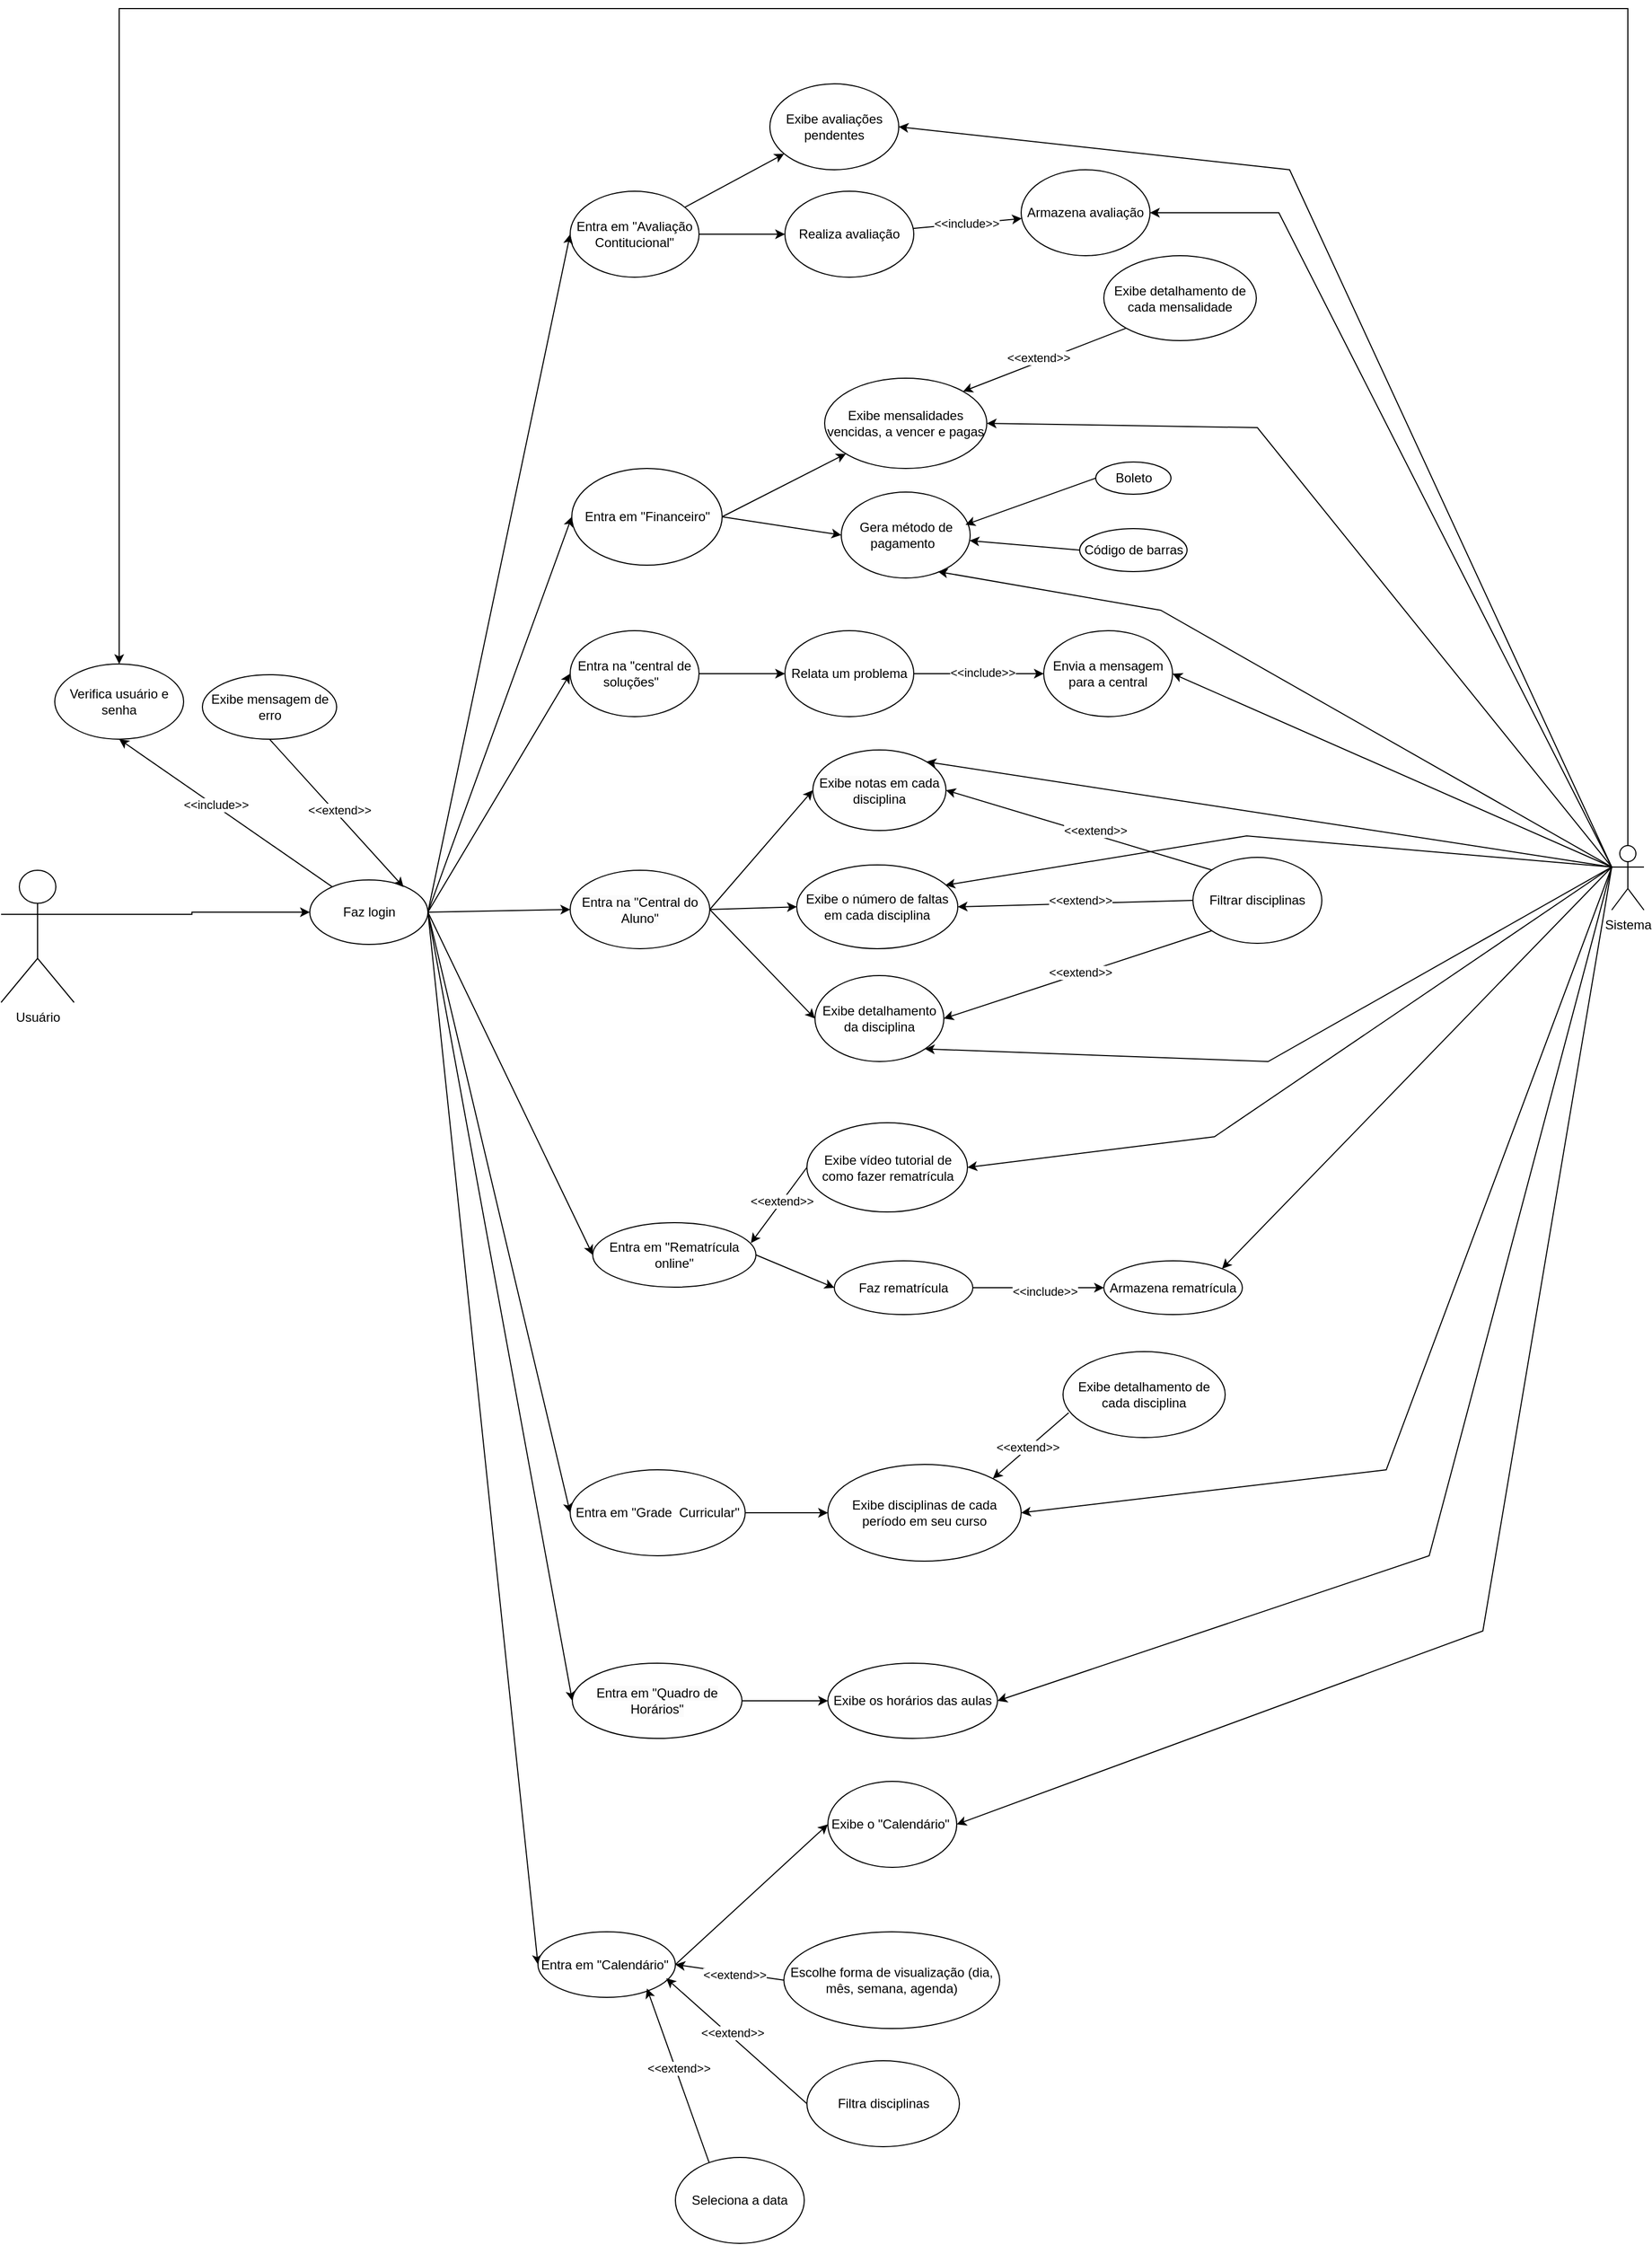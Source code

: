 <mxfile version="24.8.0">
  <diagram name="Página-1" id="IIgTtOmfX2RyDvhCvTBE">
    <mxGraphModel dx="-54" dy="1838" grid="1" gridSize="10" guides="1" tooltips="1" connect="1" arrows="1" fold="1" page="1" pageScale="1" pageWidth="827" pageHeight="1169" math="0" shadow="0">
      <root>
        <mxCell id="0" />
        <mxCell id="1" parent="0" />
        <mxCell id="e5OpwMNv2B2QkPRnAw4D-1" value="" style="html=1;overflow=block;blockSpacing=1;whiteSpace=wrap;ellipse;container=1;pointerEvents=0;collapsible=0;recursiveResize=0;fontSize=13;spacing=0;strokeColor=#unset;fillOpacity=0;rounded=1;absoluteArcSize=1;arcSize=9;fillColor=#000000;strokeWidth=NaN;lucidId=Y.~frDhy4yKe;" parent="1" vertex="1">
          <mxGeometry x="1080" y="-67" width="314" height="140" as="geometry" />
        </mxCell>
        <mxCell id="e5OpwMNv2B2QkPRnAw4D-2" value="" style="html=1;overflow=block;blockSpacing=1;whiteSpace=wrap;ellipse;container=1;pointerEvents=0;collapsible=0;recursiveResize=0;fontSize=13;spacing=0;strokeColor=#unset;fillOpacity=0;rounded=1;absoluteArcSize=1;arcSize=9;fillColor=#000000;strokeWidth=NaN;lucidId=Q~~ft_3wy2R-;" parent="1" vertex="1">
          <mxGeometry x="270" y="-23" width="284" height="103" as="geometry" />
        </mxCell>
        <mxCell id="e5OpwMNv2B2QkPRnAw4D-3" value="" style="html=1;overflow=block;blockSpacing=1;whiteSpace=wrap;ellipse;container=1;pointerEvents=0;collapsible=0;recursiveResize=0;fontSize=13;spacing=0;strokeColor=#unset;fillOpacity=0;rounded=1;absoluteArcSize=1;arcSize=9;fillColor=#000000;strokeWidth=NaN;lucidId=Eaag7vFq_rkK;" parent="1" vertex="1">
          <mxGeometry x="240" y="112" width="358" height="141" as="geometry" />
        </mxCell>
        <mxCell id="e5OpwMNv2B2QkPRnAw4D-4" value="" style="html=1;overflow=block;blockSpacing=1;whiteSpace=wrap;ellipse;container=1;pointerEvents=0;collapsible=0;recursiveResize=0;fontSize=13;spacing=0;strokeColor=#unset;fillOpacity=0;rounded=1;absoluteArcSize=1;arcSize=9;fillColor=#000000;strokeWidth=NaN;lucidId=mcageydQGY9z;" parent="1" vertex="1">
          <mxGeometry x="750" y="-68" width="343" height="142" as="geometry" />
        </mxCell>
        <mxCell id="e5OpwMNv2B2QkPRnAw4D-5" value="" style="html=1;overflow=block;blockSpacing=1;whiteSpace=wrap;ellipse;container=1;pointerEvents=0;collapsible=0;recursiveResize=0;fontSize=13;spacing=0;strokeColor=#unset;fillOpacity=0;rounded=1;absoluteArcSize=1;arcSize=9;fillColor=#000000;strokeWidth=NaN;lucidId=ddagG1QzPClm;" parent="1" vertex="1">
          <mxGeometry x="2115" y="154" width="296" height="133" as="geometry" />
        </mxCell>
        <mxCell id="e5OpwMNv2B2QkPRnAw4D-6" value="" style="html=1;overflow=block;blockSpacing=1;whiteSpace=wrap;ellipse;container=1;pointerEvents=0;collapsible=0;recursiveResize=0;fontSize=13;spacing=0;strokeColor=#unset;fillOpacity=0;rounded=1;absoluteArcSize=1;arcSize=9;fillColor=#000000;strokeWidth=NaN;lucidId=NdagpB1rLRM-;" parent="1" vertex="1">
          <mxGeometry x="2385" y="336" width="341" height="143" as="geometry" />
        </mxCell>
        <mxCell id="e5OpwMNv2B2QkPRnAw4D-7" value="" style="html=1;overflow=block;blockSpacing=1;whiteSpace=wrap;ellipse;container=1;pointerEvents=0;collapsible=0;recursiveResize=0;fontSize=13;spacing=0;strokeColor=#unset;fillOpacity=0;rounded=1;absoluteArcSize=1;arcSize=9;fillColor=#000000;strokeWidth=NaN;lucidId=jeagK1TZLon7;" parent="1" vertex="1">
          <mxGeometry x="3121" y="754" width="289" height="165" as="geometry" />
        </mxCell>
        <mxCell id="e5OpwMNv2B2QkPRnAw4D-60" value="Escolhe forma de visualização (dia, mês, semana, agenda)" style="ellipse;whiteSpace=wrap;html=1;" parent="e5OpwMNv2B2QkPRnAw4D-7" vertex="1">
          <mxGeometry x="-42" y="66" width="201" height="90" as="geometry" />
        </mxCell>
        <mxCell id="e5OpwMNv2B2QkPRnAw4D-8" value="" style="html=1;overflow=block;blockSpacing=1;whiteSpace=wrap;ellipse;container=1;pointerEvents=0;collapsible=0;recursiveResize=0;fontSize=13;spacing=0;strokeColor=#unset;fillOpacity=0;rounded=1;absoluteArcSize=1;arcSize=9;fillColor=#000000;strokeWidth=NaN;lucidId=RfagXSF.b_IG;" parent="1" vertex="1">
          <mxGeometry x="3355" y="-370" width="399" height="346" as="geometry" />
        </mxCell>
        <mxCell id="pFzV8TrJ0-phds0PxiRI-44" value="Envia a mensagem para a central" style="ellipse;whiteSpace=wrap;html=1;" parent="e5OpwMNv2B2QkPRnAw4D-8" vertex="1">
          <mxGeometry x="-34" y="-21" width="120" height="80" as="geometry" />
        </mxCell>
        <mxCell id="e5OpwMNv2B2QkPRnAw4D-9" value="" style="html=1;overflow=block;blockSpacing=1;whiteSpace=wrap;ellipse;container=1;pointerEvents=0;collapsible=0;recursiveResize=0;fontSize=13;spacing=0;strokeColor=#unset;fillOpacity=0;rounded=1;absoluteArcSize=1;arcSize=9;fillColor=#000000;strokeWidth=NaN;lucidId=-nagajI_LvL3;" parent="1" vertex="1">
          <mxGeometry x="2901" y="-444" width="299" height="523" as="geometry" />
        </mxCell>
        <mxCell id="pFzV8TrJ0-phds0PxiRI-43" value="" style="edgeStyle=none;rounded=0;orthogonalLoop=1;jettySize=auto;html=1;" parent="e5OpwMNv2B2QkPRnAw4D-9" source="pFzV8TrJ0-phds0PxiRI-40" target="pFzV8TrJ0-phds0PxiRI-42" edge="1">
          <mxGeometry relative="1" as="geometry" />
        </mxCell>
        <mxCell id="pFzV8TrJ0-phds0PxiRI-40" value="Entra na &quot;central de soluções&quot;&amp;nbsp;&amp;nbsp;" style="ellipse;whiteSpace=wrap;html=1;" parent="e5OpwMNv2B2QkPRnAw4D-9" vertex="1">
          <mxGeometry x="-21" y="53" width="120" height="80" as="geometry" />
        </mxCell>
        <mxCell id="pFzV8TrJ0-phds0PxiRI-42" value="Relata um problema" style="ellipse;whiteSpace=wrap;html=1;" parent="e5OpwMNv2B2QkPRnAw4D-9" vertex="1">
          <mxGeometry x="179" y="53" width="120" height="80" as="geometry" />
        </mxCell>
        <mxCell id="e5OpwMNv2B2QkPRnAw4D-10" value="" style="html=1;overflow=block;blockSpacing=1;whiteSpace=wrap;ellipse;container=1;pointerEvents=0;collapsible=0;recursiveResize=0;fontSize=13;spacing=0;strokeColor=#unset;fillOpacity=0;rounded=1;absoluteArcSize=1;arcSize=9;fillColor=#000000;strokeWidth=NaN;lucidId=WpagX4FR4gD3;" parent="1" vertex="1">
          <mxGeometry x="2891" y="-609" width="563.5" height="698" as="geometry" />
        </mxCell>
        <mxCell id="pFzV8TrJ0-phds0PxiRI-28" value="Exibe detalhamento da disciplina" style="ellipse;whiteSpace=wrap;html=1;" parent="e5OpwMNv2B2QkPRnAw4D-10" vertex="1">
          <mxGeometry x="217" y="539" width="120" height="80" as="geometry" />
        </mxCell>
        <mxCell id="pFzV8TrJ0-phds0PxiRI-20" value="&lt;span style=&quot;color: rgb(0, 0, 0); font-family: Helvetica; font-style: normal; font-variant-ligatures: normal; font-variant-caps: normal; font-weight: 400; letter-spacing: normal; orphans: 2; text-align: center; text-indent: 0px; text-transform: none; widows: 2; word-spacing: 0px; -webkit-text-stroke-width: 0px; white-space: normal; background-color: rgb(251, 251, 251); text-decoration-thickness: initial; text-decoration-style: initial; text-decoration-color: initial; float: none; display: inline !important;&quot;&gt;&lt;font style=&quot;font-size: 12px;&quot;&gt;Exibe notas em cada disciplina&lt;/font&gt;&lt;/span&gt;" style="ellipse;whiteSpace=wrap;html=1;" parent="e5OpwMNv2B2QkPRnAw4D-10" vertex="1">
          <mxGeometry x="215" y="329" width="124" height="75" as="geometry" />
        </mxCell>
        <mxCell id="pFzV8TrJ0-phds0PxiRI-55" value="" style="edgeStyle=none;rounded=0;orthogonalLoop=1;jettySize=auto;html=1;exitX=1;exitY=0.5;exitDx=0;exitDy=0;" parent="e5OpwMNv2B2QkPRnAw4D-10" source="pFzV8TrJ0-phds0PxiRI-52" target="pFzV8TrJ0-phds0PxiRI-54" edge="1">
          <mxGeometry relative="1" as="geometry" />
        </mxCell>
        <mxCell id="pFzV8TrJ0-phds0PxiRI-78" style="edgeStyle=none;rounded=0;orthogonalLoop=1;jettySize=auto;html=1;exitX=1;exitY=0.5;exitDx=0;exitDy=0;entryX=0;entryY=0.5;entryDx=0;entryDy=0;" parent="e5OpwMNv2B2QkPRnAw4D-10" source="pFzV8TrJ0-phds0PxiRI-52" target="pFzV8TrJ0-phds0PxiRI-62" edge="1">
          <mxGeometry relative="1" as="geometry" />
        </mxCell>
        <mxCell id="pFzV8TrJ0-phds0PxiRI-52" value="Entra em &quot;Financeiro&quot;" style="ellipse;whiteSpace=wrap;html=1;" parent="e5OpwMNv2B2QkPRnAw4D-10" vertex="1">
          <mxGeometry x="-9.5" y="67" width="140" height="90" as="geometry" />
        </mxCell>
        <mxCell id="pFzV8TrJ0-phds0PxiRI-54" value="&lt;font style=&quot;font-size: 12px;&quot;&gt;Exibe mensalidades vencidas, a vencer e pagas&lt;/font&gt;" style="ellipse;whiteSpace=wrap;html=1;" parent="e5OpwMNv2B2QkPRnAw4D-10" vertex="1">
          <mxGeometry x="226" y="-17" width="151" height="84" as="geometry" />
        </mxCell>
        <mxCell id="pFzV8TrJ0-phds0PxiRI-62" value="Gera método de pagamento&amp;nbsp;&amp;nbsp;" style="ellipse;whiteSpace=wrap;html=1;" parent="e5OpwMNv2B2QkPRnAw4D-10" vertex="1">
          <mxGeometry x="241.5" y="89" width="120" height="80" as="geometry" />
        </mxCell>
        <mxCell id="pFzV8TrJ0-phds0PxiRI-66" value="Boleto" style="ellipse;whiteSpace=wrap;html=1;" parent="e5OpwMNv2B2QkPRnAw4D-10" vertex="1">
          <mxGeometry x="478.5" y="61" width="70" height="30" as="geometry" />
        </mxCell>
        <mxCell id="pFzV8TrJ0-phds0PxiRI-67" value="Código de barras" style="ellipse;whiteSpace=wrap;html=1;" parent="e5OpwMNv2B2QkPRnAw4D-10" vertex="1">
          <mxGeometry x="463.5" y="123" width="100" height="40" as="geometry" />
        </mxCell>
        <mxCell id="pFzV8TrJ0-phds0PxiRI-68" style="edgeStyle=none;rounded=0;orthogonalLoop=1;jettySize=auto;html=1;exitX=0;exitY=0.5;exitDx=0;exitDy=0;entryX=0.964;entryY=0.379;entryDx=0;entryDy=0;entryPerimeter=0;" parent="e5OpwMNv2B2QkPRnAw4D-10" source="pFzV8TrJ0-phds0PxiRI-66" target="pFzV8TrJ0-phds0PxiRI-62" edge="1">
          <mxGeometry relative="1" as="geometry" />
        </mxCell>
        <mxCell id="pFzV8TrJ0-phds0PxiRI-70" style="edgeStyle=none;rounded=0;orthogonalLoop=1;jettySize=auto;html=1;exitX=0;exitY=0.5;exitDx=0;exitDy=0;" parent="e5OpwMNv2B2QkPRnAw4D-10" source="pFzV8TrJ0-phds0PxiRI-67" target="pFzV8TrJ0-phds0PxiRI-62" edge="1">
          <mxGeometry relative="1" as="geometry" />
        </mxCell>
        <mxCell id="e5OpwMNv2B2QkPRnAw4D-11" value="" style="html=1;overflow=block;blockSpacing=1;whiteSpace=wrap;ellipse;container=1;pointerEvents=0;collapsible=0;recursiveResize=0;fontSize=13;spacing=0;strokeColor=#unset;fillOpacity=0;rounded=1;absoluteArcSize=1;arcSize=9;fillColor=#000000;strokeWidth=NaN;lucidId=PqagYd1Hs4T0;" parent="1" vertex="1">
          <mxGeometry x="2116" y="-615" width="294" height="116" as="geometry" />
        </mxCell>
        <mxCell id="e5OpwMNv2B2QkPRnAw4D-12" value="" style="html=1;overflow=block;blockSpacing=1;whiteSpace=wrap;ellipse;container=1;pointerEvents=0;collapsible=0;recursiveResize=0;fontSize=13;spacing=0;strokeColor=#unset;fillOpacity=0;rounded=1;absoluteArcSize=1;arcSize=9;fillColor=#000000;strokeWidth=NaN;lucidId=uragK32LG8al;" parent="1" vertex="1">
          <mxGeometry x="720" y="-338" width="294" height="133" as="geometry" />
        </mxCell>
        <mxCell id="e5OpwMNv2B2QkPRnAw4D-15" value="" style="html=1;overflow=block;blockSpacing=1;whiteSpace=wrap;ellipse;container=1;pointerEvents=0;collapsible=0;recursiveResize=0;fontSize=13;spacing=0;strokeColor=#unset;fillOpacity=0;rounded=1;absoluteArcSize=1;arcSize=9;fillColor=#000000;strokeWidth=NaN;lucidId=ROag3yyd6gWR;" parent="1" vertex="1">
          <mxGeometry x="3475" y="-626" width="240" height="128" as="geometry" />
        </mxCell>
        <mxCell id="e5OpwMNv2B2QkPRnAw4D-17" value="" style="html=1;overflow=block;blockSpacing=1;whiteSpace=wrap;ellipse;container=1;pointerEvents=0;collapsible=0;recursiveResize=0;fontSize=13;spacing=0;strokeColor=#unset;fillOpacity=0;rounded=1;absoluteArcSize=1;arcSize=9;fillColor=#000000;strokeWidth=NaN;lucidId=KSagWHLwqx-Q;" parent="1" vertex="1">
          <mxGeometry x="4099" y="-630" width="296" height="132" as="geometry" />
        </mxCell>
        <mxCell id="e5OpwMNv2B2QkPRnAw4D-18" value="" style="html=1;overflow=block;blockSpacing=1;whiteSpace=wrap;ellipse;container=1;pointerEvents=0;collapsible=0;recursiveResize=0;fontSize=13;spacing=0;strokeColor=#unset;fillOpacity=0;rounded=1;absoluteArcSize=1;arcSize=9;fillColor=#000000;strokeWidth=NaN;lucidId=S.agqyD3YTH9;" parent="1" vertex="1">
          <mxGeometry x="4179" y="-159" width="432" height="250" as="geometry" />
        </mxCell>
        <mxCell id="e5OpwMNv2B2QkPRnAw4D-19" value="" style="html=1;overflow=block;blockSpacing=1;whiteSpace=wrap;ellipse;container=1;pointerEvents=0;collapsible=0;recursiveResize=0;fontSize=13;spacing=0;strokeColor=#unset;fillOpacity=0;rounded=1;absoluteArcSize=1;arcSize=9;fillColor=#000000;strokeWidth=NaN;lucidId=fabg-TmvuDj1;" parent="1" vertex="1">
          <mxGeometry x="2901" y="-217" width="450" height="153" as="geometry" />
        </mxCell>
        <mxCell id="pFzV8TrJ0-phds0PxiRI-21" value="&lt;span style=&quot;color: rgb(0, 0, 0); font-family: Helvetica; font-style: normal; font-variant-ligatures: normal; font-variant-caps: normal; font-weight: 400; letter-spacing: normal; orphans: 2; text-align: center; text-indent: 0px; text-transform: none; widows: 2; word-spacing: 0px; -webkit-text-stroke-width: 0px; white-space: normal; background-color: rgb(251, 251, 251); text-decoration-thickness: initial; text-decoration-style: initial; text-decoration-color: initial; float: none; display: inline !important;&quot;&gt;&lt;font style=&quot;font-size: 12px;&quot;&gt;Exibe o número de faltas em cada disciplina&lt;/font&gt;&lt;/span&gt;" style="ellipse;whiteSpace=wrap;html=1;" parent="e5OpwMNv2B2QkPRnAw4D-19" vertex="1">
          <mxGeometry x="190" y="44" width="150" height="78" as="geometry" />
        </mxCell>
        <mxCell id="pFzV8TrJ0-phds0PxiRI-87" style="edgeStyle=none;rounded=0;orthogonalLoop=1;jettySize=auto;html=1;exitX=0;exitY=0.5;exitDx=0;exitDy=0;entryX=0.969;entryY=0.316;entryDx=0;entryDy=0;entryPerimeter=0;" parent="1" source="e5OpwMNv2B2QkPRnAw4D-50" target="pFzV8TrJ0-phds0PxiRI-88" edge="1">
          <mxGeometry relative="1" as="geometry">
            <mxPoint x="3000" y="194.5" as="targetPoint" />
          </mxGeometry>
        </mxCell>
        <mxCell id="pFzV8TrJ0-phds0PxiRI-90" value="&amp;lt;&amp;lt;extend&amp;gt;&amp;gt;" style="edgeLabel;html=1;align=center;verticalAlign=middle;resizable=0;points=[];" parent="pFzV8TrJ0-phds0PxiRI-87" vertex="1" connectable="0">
          <mxGeometry x="-0.1" relative="1" as="geometry">
            <mxPoint as="offset" />
          </mxGeometry>
        </mxCell>
        <mxCell id="e5OpwMNv2B2QkPRnAw4D-50" value="Exibe vídeo tutorial de como fazer rematrícula" style="ellipse;whiteSpace=wrap;html=1;" parent="1" vertex="1">
          <mxGeometry x="3100.5" y="67" width="149.5" height="83" as="geometry" />
        </mxCell>
        <mxCell id="pFzV8TrJ0-phds0PxiRI-94" value="" style="edgeStyle=none;rounded=0;orthogonalLoop=1;jettySize=auto;html=1;" parent="1" source="e5OpwMNv2B2QkPRnAw4D-51" target="pFzV8TrJ0-phds0PxiRI-93" edge="1">
          <mxGeometry relative="1" as="geometry" />
        </mxCell>
        <mxCell id="pFzV8TrJ0-phds0PxiRI-95" value="&amp;lt;&amp;lt;include&amp;gt;&amp;gt;" style="edgeLabel;html=1;align=center;verticalAlign=middle;resizable=0;points=[];" parent="pFzV8TrJ0-phds0PxiRI-94" vertex="1" connectable="0">
          <mxGeometry x="0.092" y="-3" relative="1" as="geometry">
            <mxPoint as="offset" />
          </mxGeometry>
        </mxCell>
        <mxCell id="e5OpwMNv2B2QkPRnAw4D-51" value="Faz rematrícula" style="ellipse;whiteSpace=wrap;html=1;" parent="1" vertex="1">
          <mxGeometry x="3126" y="195.5" width="129" height="50" as="geometry" />
        </mxCell>
        <mxCell id="pFzV8TrJ0-phds0PxiRI-2" style="edgeStyle=orthogonalEdgeStyle;rounded=0;orthogonalLoop=1;jettySize=auto;html=1;exitX=1;exitY=0.333;exitDx=0;exitDy=0;exitPerimeter=0;entryX=0;entryY=0.5;entryDx=0;entryDy=0;" parent="1" source="e5OpwMNv2B2QkPRnAw4D-53" target="Pc4sicpr5zxXTXYjzxv1-1" edge="1">
          <mxGeometry relative="1" as="geometry" />
        </mxCell>
        <mxCell id="e5OpwMNv2B2QkPRnAw4D-53" value="Usuário" style="shape=umlActor;verticalLabelPosition=bottom;verticalAlign=top;html=1;outlineConnect=0;" parent="1" vertex="1">
          <mxGeometry x="2350" y="-168" width="68" height="123" as="geometry" />
        </mxCell>
        <mxCell id="e5OpwMNv2B2QkPRnAw4D-57" value="Exibe o &quot;Calendário&quot;&amp;nbsp;" style="ellipse;whiteSpace=wrap;html=1;" parent="1" vertex="1">
          <mxGeometry x="3120" y="680" width="120" height="80" as="geometry" />
        </mxCell>
        <mxCell id="e5OpwMNv2B2QkPRnAw4D-58" value="Filtra disciplinas" style="ellipse;whiteSpace=wrap;html=1;" parent="1" vertex="1">
          <mxGeometry x="3100.5" y="940" width="142" height="80" as="geometry" />
        </mxCell>
        <mxCell id="e5OpwMNv2B2QkPRnAw4D-59" value="Seleciona a data" style="ellipse;whiteSpace=wrap;html=1;" parent="1" vertex="1">
          <mxGeometry x="2978" y="1030" width="120" height="80" as="geometry" />
        </mxCell>
        <mxCell id="e5OpwMNv2B2QkPRnAw4D-62" value="" style="html=1;overflow=block;blockSpacing=1;whiteSpace=wrap;ellipse;container=1;pointerEvents=0;collapsible=0;recursiveResize=0;fontSize=13;spacing=0;strokeColor=#unset;fillOpacity=0;rounded=1;absoluteArcSize=1;arcSize=9;fillColor=#000000;strokeWidth=NaN;lucidId=V_agjKaJFIL0;" parent="1" vertex="1">
          <mxGeometry x="4150" y="-335" width="285" height="122" as="geometry" />
        </mxCell>
        <mxCell id="e5OpwMNv2B2QkPRnAw4D-65" value="" style="html=1;overflow=block;blockSpacing=1;whiteSpace=wrap;ellipse;container=1;pointerEvents=0;collapsible=0;recursiveResize=0;fontSize=13;spacing=0;strokeColor=#unset;fillOpacity=0;rounded=1;absoluteArcSize=1;arcSize=9;fillColor=#000000;strokeWidth=NaN;lucidId=YeagIgFy~XO2;" parent="1" vertex="1">
          <mxGeometry x="3484" y="-184" width="352" height="177" as="geometry" />
        </mxCell>
        <mxCell id="pFzV8TrJ0-phds0PxiRI-27" value="Filtrar disciplinas" style="ellipse;whiteSpace=wrap;html=1;" parent="e5OpwMNv2B2QkPRnAw4D-65" vertex="1">
          <mxGeometry x="-24" y="4" width="120" height="80" as="geometry" />
        </mxCell>
        <mxCell id="pFzV8TrJ0-phds0PxiRI-98" style="edgeStyle=none;rounded=0;orthogonalLoop=1;jettySize=auto;html=1;exitX=1;exitY=0.5;exitDx=0;exitDy=0;entryX=0;entryY=0.5;entryDx=0;entryDy=0;" parent="1" source="e5OpwMNv2B2QkPRnAw4D-76" target="e5OpwMNv2B2QkPRnAw4D-77" edge="1">
          <mxGeometry relative="1" as="geometry" />
        </mxCell>
        <mxCell id="e5OpwMNv2B2QkPRnAw4D-76" value="&lt;font style=&quot;font-size: 12px;&quot;&gt;Entra em &quot;Grade&amp;nbsp; Curricular&quot;&lt;/font&gt;" style="ellipse;whiteSpace=wrap;html=1;" parent="1" vertex="1">
          <mxGeometry x="2880" y="390" width="163" height="80" as="geometry" />
        </mxCell>
        <mxCell id="e5OpwMNv2B2QkPRnAw4D-77" value="Exibe disciplinas de cada período em seu curso" style="ellipse;whiteSpace=wrap;html=1;" parent="1" vertex="1">
          <mxGeometry x="3120" y="385" width="180" height="90" as="geometry" />
        </mxCell>
        <mxCell id="pFzV8TrJ0-phds0PxiRI-99" style="edgeStyle=none;rounded=0;orthogonalLoop=1;jettySize=auto;html=1;exitX=0.035;exitY=0.711;exitDx=0;exitDy=0;entryX=1;entryY=0;entryDx=0;entryDy=0;exitPerimeter=0;" parent="1" source="e5OpwMNv2B2QkPRnAw4D-78" target="e5OpwMNv2B2QkPRnAw4D-77" edge="1">
          <mxGeometry relative="1" as="geometry" />
        </mxCell>
        <mxCell id="pFzV8TrJ0-phds0PxiRI-100" value="&amp;lt;&amp;lt;extend&amp;gt;&amp;gt;" style="edgeLabel;html=1;align=center;verticalAlign=middle;resizable=0;points=[];" parent="pFzV8TrJ0-phds0PxiRI-99" vertex="1" connectable="0">
          <mxGeometry x="0.078" y="-1" relative="1" as="geometry">
            <mxPoint as="offset" />
          </mxGeometry>
        </mxCell>
        <mxCell id="e5OpwMNv2B2QkPRnAw4D-78" value="Exibe detalhamento de cada disciplina" style="ellipse;whiteSpace=wrap;html=1;" parent="1" vertex="1">
          <mxGeometry x="3339" y="280" width="151" height="80" as="geometry" />
        </mxCell>
        <mxCell id="pFzV8TrJ0-phds0PxiRI-6" style="rounded=0;orthogonalLoop=1;jettySize=auto;html=1;entryX=0.5;entryY=1;entryDx=0;entryDy=0;" parent="1" source="Pc4sicpr5zxXTXYjzxv1-1" target="pFzV8TrJ0-phds0PxiRI-3" edge="1">
          <mxGeometry relative="1" as="geometry" />
        </mxCell>
        <mxCell id="pFzV8TrJ0-phds0PxiRI-8" value="&amp;lt;&amp;lt;include&amp;gt;&amp;gt;" style="edgeLabel;html=1;align=center;verticalAlign=middle;resizable=0;points=[];" parent="pFzV8TrJ0-phds0PxiRI-6" vertex="1" connectable="0">
          <mxGeometry x="0.097" y="-1" relative="1" as="geometry">
            <mxPoint as="offset" />
          </mxGeometry>
        </mxCell>
        <mxCell id="pFzV8TrJ0-phds0PxiRI-19" style="edgeStyle=none;rounded=0;orthogonalLoop=1;jettySize=auto;html=1;exitX=1;exitY=0.5;exitDx=0;exitDy=0;entryX=0;entryY=0.5;entryDx=0;entryDy=0;" parent="1" source="Pc4sicpr5zxXTXYjzxv1-1" target="pFzV8TrJ0-phds0PxiRI-17" edge="1">
          <mxGeometry relative="1" as="geometry" />
        </mxCell>
        <mxCell id="pFzV8TrJ0-phds0PxiRI-41" style="edgeStyle=none;rounded=0;orthogonalLoop=1;jettySize=auto;html=1;exitX=1;exitY=0.5;exitDx=0;exitDy=0;entryX=0;entryY=0.5;entryDx=0;entryDy=0;" parent="1" source="Pc4sicpr5zxXTXYjzxv1-1" target="pFzV8TrJ0-phds0PxiRI-40" edge="1">
          <mxGeometry relative="1" as="geometry" />
        </mxCell>
        <mxCell id="pFzV8TrJ0-phds0PxiRI-53" style="edgeStyle=none;rounded=0;orthogonalLoop=1;jettySize=auto;html=1;exitX=1;exitY=0.5;exitDx=0;exitDy=0;entryX=0;entryY=0.5;entryDx=0;entryDy=0;" parent="1" source="Pc4sicpr5zxXTXYjzxv1-1" target="pFzV8TrJ0-phds0PxiRI-52" edge="1">
          <mxGeometry relative="1" as="geometry" />
        </mxCell>
        <mxCell id="pFzV8TrJ0-phds0PxiRI-92" style="edgeStyle=none;rounded=0;orthogonalLoop=1;jettySize=auto;html=1;exitX=1;exitY=0.5;exitDx=0;exitDy=0;entryX=0;entryY=0.5;entryDx=0;entryDy=0;" parent="1" source="Pc4sicpr5zxXTXYjzxv1-1" target="pFzV8TrJ0-phds0PxiRI-88" edge="1">
          <mxGeometry relative="1" as="geometry" />
        </mxCell>
        <mxCell id="pFzV8TrJ0-phds0PxiRI-102" style="edgeStyle=none;rounded=0;orthogonalLoop=1;jettySize=auto;html=1;exitX=1;exitY=0.5;exitDx=0;exitDy=0;entryX=0;entryY=0.5;entryDx=0;entryDy=0;" parent="1" source="Pc4sicpr5zxXTXYjzxv1-1" target="e5OpwMNv2B2QkPRnAw4D-76" edge="1">
          <mxGeometry relative="1" as="geometry" />
        </mxCell>
        <mxCell id="pFzV8TrJ0-phds0PxiRI-110" style="edgeStyle=none;rounded=0;orthogonalLoop=1;jettySize=auto;html=1;exitX=1;exitY=0.5;exitDx=0;exitDy=0;entryX=0;entryY=0.5;entryDx=0;entryDy=0;" parent="1" source="Pc4sicpr5zxXTXYjzxv1-1" target="pFzV8TrJ0-phds0PxiRI-104" edge="1">
          <mxGeometry relative="1" as="geometry" />
        </mxCell>
        <mxCell id="pFzV8TrJ0-phds0PxiRI-111" style="edgeStyle=none;rounded=0;orthogonalLoop=1;jettySize=auto;html=1;exitX=1;exitY=0.5;exitDx=0;exitDy=0;entryX=0;entryY=0.5;entryDx=0;entryDy=0;" parent="1" source="Pc4sicpr5zxXTXYjzxv1-1" target="pFzV8TrJ0-phds0PxiRI-109" edge="1">
          <mxGeometry relative="1" as="geometry" />
        </mxCell>
        <mxCell id="Pc4sicpr5zxXTXYjzxv1-1" value="Faz login" style="ellipse;whiteSpace=wrap;html=1;" parent="1" vertex="1">
          <mxGeometry x="2637.5" y="-159" width="110" height="60" as="geometry" />
        </mxCell>
        <mxCell id="pFzV8TrJ0-phds0PxiRI-3" value="Verifica usuário e senha" style="ellipse;whiteSpace=wrap;html=1;" parent="1" vertex="1">
          <mxGeometry x="2400" y="-360" width="120" height="70" as="geometry" />
        </mxCell>
        <mxCell id="pFzV8TrJ0-phds0PxiRI-11" value="Exibe mensagem de erro" style="ellipse;whiteSpace=wrap;html=1;" parent="1" vertex="1">
          <mxGeometry x="2537.5" y="-350" width="125" height="60" as="geometry" />
        </mxCell>
        <mxCell id="pFzV8TrJ0-phds0PxiRI-14" style="edgeStyle=none;rounded=0;orthogonalLoop=1;jettySize=auto;html=1;exitX=0.5;exitY=1;exitDx=0;exitDy=0;entryX=0.794;entryY=0.11;entryDx=0;entryDy=0;entryPerimeter=0;" parent="1" source="pFzV8TrJ0-phds0PxiRI-11" target="Pc4sicpr5zxXTXYjzxv1-1" edge="1">
          <mxGeometry relative="1" as="geometry" />
        </mxCell>
        <mxCell id="pFzV8TrJ0-phds0PxiRI-15" value="&amp;lt;&amp;lt;extend&amp;gt;&amp;gt;" style="edgeLabel;html=1;align=center;verticalAlign=middle;resizable=0;points=[];" parent="pFzV8TrJ0-phds0PxiRI-14" vertex="1" connectable="0">
          <mxGeometry x="-0.011" y="4" relative="1" as="geometry">
            <mxPoint as="offset" />
          </mxGeometry>
        </mxCell>
        <mxCell id="pFzV8TrJ0-phds0PxiRI-26" style="edgeStyle=none;rounded=0;orthogonalLoop=1;jettySize=auto;html=1;exitX=1;exitY=0.5;exitDx=0;exitDy=0;entryX=0;entryY=0.5;entryDx=0;entryDy=0;" parent="1" source="pFzV8TrJ0-phds0PxiRI-17" target="pFzV8TrJ0-phds0PxiRI-21" edge="1">
          <mxGeometry relative="1" as="geometry" />
        </mxCell>
        <mxCell id="pFzV8TrJ0-phds0PxiRI-61" style="edgeStyle=none;rounded=0;orthogonalLoop=1;jettySize=auto;html=1;exitX=1;exitY=0.5;exitDx=0;exitDy=0;entryX=0;entryY=0.5;entryDx=0;entryDy=0;" parent="1" source="pFzV8TrJ0-phds0PxiRI-17" target="pFzV8TrJ0-phds0PxiRI-28" edge="1">
          <mxGeometry relative="1" as="geometry" />
        </mxCell>
        <mxCell id="pFzV8TrJ0-phds0PxiRI-17" value="&lt;span style=&quot;color: rgb(0, 0, 0); font-family: Helvetica; font-style: normal; font-variant-ligatures: normal; font-variant-caps: normal; font-weight: 400; letter-spacing: normal; orphans: 2; text-align: center; text-indent: 0px; text-transform: none; widows: 2; word-spacing: 0px; -webkit-text-stroke-width: 0px; white-space: normal; background-color: rgb(251, 251, 251); text-decoration-thickness: initial; text-decoration-style: initial; text-decoration-color: initial; float: none; display: inline !important;&quot;&gt;&lt;font style=&quot;font-size: 12px;&quot;&gt;Entra na &quot;Central do Aluno&quot;&lt;/font&gt;&lt;/span&gt;" style="ellipse;whiteSpace=wrap;html=1;" parent="1" vertex="1">
          <mxGeometry x="2880" y="-168" width="130" height="73" as="geometry" />
        </mxCell>
        <mxCell id="pFzV8TrJ0-phds0PxiRI-25" style="edgeStyle=none;rounded=0;orthogonalLoop=1;jettySize=auto;html=1;exitX=1;exitY=0.5;exitDx=0;exitDy=0;entryX=0;entryY=0.5;entryDx=0;entryDy=0;" parent="1" source="pFzV8TrJ0-phds0PxiRI-17" target="pFzV8TrJ0-phds0PxiRI-20" edge="1">
          <mxGeometry relative="1" as="geometry" />
        </mxCell>
        <mxCell id="pFzV8TrJ0-phds0PxiRI-30" style="edgeStyle=none;rounded=0;orthogonalLoop=1;jettySize=auto;html=1;exitX=0;exitY=0;exitDx=0;exitDy=0;entryX=1;entryY=0.5;entryDx=0;entryDy=0;" parent="1" source="pFzV8TrJ0-phds0PxiRI-27" target="pFzV8TrJ0-phds0PxiRI-20" edge="1">
          <mxGeometry relative="1" as="geometry" />
        </mxCell>
        <mxCell id="pFzV8TrJ0-phds0PxiRI-31" value="&amp;lt;&amp;lt;extend&amp;gt;&amp;gt;" style="edgeLabel;html=1;align=center;verticalAlign=middle;resizable=0;points=[];" parent="pFzV8TrJ0-phds0PxiRI-30" vertex="1" connectable="0">
          <mxGeometry x="-0.035" y="2" relative="1" as="geometry">
            <mxPoint x="11" y="-3" as="offset" />
          </mxGeometry>
        </mxCell>
        <mxCell id="pFzV8TrJ0-phds0PxiRI-36" style="edgeStyle=none;rounded=0;orthogonalLoop=1;jettySize=auto;html=1;exitX=0;exitY=0.5;exitDx=0;exitDy=0;entryX=1;entryY=0.5;entryDx=0;entryDy=0;" parent="1" source="pFzV8TrJ0-phds0PxiRI-27" target="pFzV8TrJ0-phds0PxiRI-21" edge="1">
          <mxGeometry relative="1" as="geometry" />
        </mxCell>
        <mxCell id="pFzV8TrJ0-phds0PxiRI-37" value="&amp;lt;&amp;lt;extend&amp;gt;&amp;gt;" style="edgeLabel;html=1;align=center;verticalAlign=middle;resizable=0;points=[];" parent="pFzV8TrJ0-phds0PxiRI-36" vertex="1" connectable="0">
          <mxGeometry x="-0.115" y="1" relative="1" as="geometry">
            <mxPoint x="-8" y="-4" as="offset" />
          </mxGeometry>
        </mxCell>
        <mxCell id="pFzV8TrJ0-phds0PxiRI-38" style="edgeStyle=none;rounded=0;orthogonalLoop=1;jettySize=auto;html=1;exitX=0;exitY=1;exitDx=0;exitDy=0;entryX=1;entryY=0.5;entryDx=0;entryDy=0;" parent="1" source="pFzV8TrJ0-phds0PxiRI-27" target="pFzV8TrJ0-phds0PxiRI-28" edge="1">
          <mxGeometry relative="1" as="geometry" />
        </mxCell>
        <mxCell id="pFzV8TrJ0-phds0PxiRI-39" value="&amp;lt;&amp;lt;extend&amp;gt;&amp;gt;" style="edgeLabel;html=1;align=center;verticalAlign=middle;resizable=0;points=[];" parent="pFzV8TrJ0-phds0PxiRI-38" vertex="1" connectable="0">
          <mxGeometry x="-0.024" y="-1" relative="1" as="geometry">
            <mxPoint x="-1" as="offset" />
          </mxGeometry>
        </mxCell>
        <mxCell id="pFzV8TrJ0-phds0PxiRI-45" style="edgeStyle=none;rounded=0;orthogonalLoop=1;jettySize=auto;html=1;exitX=1;exitY=0.5;exitDx=0;exitDy=0;entryX=0;entryY=0.5;entryDx=0;entryDy=0;" parent="1" source="pFzV8TrJ0-phds0PxiRI-42" target="pFzV8TrJ0-phds0PxiRI-44" edge="1">
          <mxGeometry relative="1" as="geometry" />
        </mxCell>
        <mxCell id="pFzV8TrJ0-phds0PxiRI-48" value="&amp;lt;&amp;lt;include&amp;gt;&amp;gt;" style="edgeLabel;html=1;align=center;verticalAlign=middle;resizable=0;points=[];" parent="pFzV8TrJ0-phds0PxiRI-45" vertex="1" connectable="0">
          <mxGeometry x="0.054" y="1" relative="1" as="geometry">
            <mxPoint as="offset" />
          </mxGeometry>
        </mxCell>
        <mxCell id="pFzV8TrJ0-phds0PxiRI-47" style="edgeStyle=none;rounded=0;orthogonalLoop=1;jettySize=auto;html=1;exitX=0;exitY=0.333;exitDx=0;exitDy=0;exitPerimeter=0;entryX=1;entryY=0.5;entryDx=0;entryDy=0;" parent="1" source="pFzV8TrJ0-phds0PxiRI-46" target="pFzV8TrJ0-phds0PxiRI-44" edge="1">
          <mxGeometry relative="1" as="geometry" />
        </mxCell>
        <mxCell id="pFzV8TrJ0-phds0PxiRI-49" style="edgeStyle=none;rounded=0;orthogonalLoop=1;jettySize=auto;html=1;exitX=0;exitY=0.333;exitDx=0;exitDy=0;exitPerimeter=0;entryX=1;entryY=0;entryDx=0;entryDy=0;" parent="1" source="pFzV8TrJ0-phds0PxiRI-46" target="pFzV8TrJ0-phds0PxiRI-20" edge="1">
          <mxGeometry relative="1" as="geometry" />
        </mxCell>
        <mxCell id="pFzV8TrJ0-phds0PxiRI-51" style="edgeStyle=none;rounded=0;orthogonalLoop=1;jettySize=auto;html=1;exitX=0;exitY=0.333;exitDx=0;exitDy=0;exitPerimeter=0;entryX=1;entryY=1;entryDx=0;entryDy=0;" parent="1" source="pFzV8TrJ0-phds0PxiRI-46" target="pFzV8TrJ0-phds0PxiRI-28" edge="1">
          <mxGeometry relative="1" as="geometry">
            <Array as="points">
              <mxPoint x="3530" y="10" />
            </Array>
          </mxGeometry>
        </mxCell>
        <mxCell id="pFzV8TrJ0-phds0PxiRI-60" style="edgeStyle=none;rounded=0;orthogonalLoop=1;jettySize=auto;html=1;exitX=0;exitY=0.333;exitDx=0;exitDy=0;exitPerimeter=0;entryX=1;entryY=0.5;entryDx=0;entryDy=0;" parent="1" source="pFzV8TrJ0-phds0PxiRI-46" target="pFzV8TrJ0-phds0PxiRI-54" edge="1">
          <mxGeometry relative="1" as="geometry">
            <Array as="points">
              <mxPoint x="3520" y="-580" />
            </Array>
          </mxGeometry>
        </mxCell>
        <mxCell id="pFzV8TrJ0-phds0PxiRI-82" style="edgeStyle=none;rounded=0;orthogonalLoop=1;jettySize=auto;html=1;exitX=0;exitY=0.333;exitDx=0;exitDy=0;exitPerimeter=0;entryX=1;entryY=0.5;entryDx=0;entryDy=0;" parent="1" source="pFzV8TrJ0-phds0PxiRI-46" target="pFzV8TrJ0-phds0PxiRI-73" edge="1">
          <mxGeometry relative="1" as="geometry">
            <Array as="points">
              <mxPoint x="3550" y="-820" />
            </Array>
          </mxGeometry>
        </mxCell>
        <mxCell id="pFzV8TrJ0-phds0PxiRI-86" style="edgeStyle=none;rounded=0;orthogonalLoop=1;jettySize=auto;html=1;exitX=0;exitY=0.333;exitDx=0;exitDy=0;exitPerimeter=0;entryX=1;entryY=0.5;entryDx=0;entryDy=0;" parent="1" source="pFzV8TrJ0-phds0PxiRI-46" target="pFzV8TrJ0-phds0PxiRI-83" edge="1">
          <mxGeometry relative="1" as="geometry">
            <Array as="points">
              <mxPoint x="3540" y="-780" />
            </Array>
          </mxGeometry>
        </mxCell>
        <mxCell id="pFzV8TrJ0-phds0PxiRI-91" style="edgeStyle=none;rounded=0;orthogonalLoop=1;jettySize=auto;html=1;exitX=0;exitY=0.333;exitDx=0;exitDy=0;exitPerimeter=0;entryX=1;entryY=0.5;entryDx=0;entryDy=0;" parent="1" source="pFzV8TrJ0-phds0PxiRI-46" target="e5OpwMNv2B2QkPRnAw4D-50" edge="1">
          <mxGeometry relative="1" as="geometry">
            <Array as="points">
              <mxPoint x="3480" y="80" />
            </Array>
          </mxGeometry>
        </mxCell>
        <mxCell id="pFzV8TrJ0-phds0PxiRI-97" style="edgeStyle=none;rounded=0;orthogonalLoop=1;jettySize=auto;html=1;exitX=0;exitY=0.333;exitDx=0;exitDy=0;exitPerimeter=0;entryX=1;entryY=0;entryDx=0;entryDy=0;" parent="1" source="pFzV8TrJ0-phds0PxiRI-46" target="pFzV8TrJ0-phds0PxiRI-93" edge="1">
          <mxGeometry relative="1" as="geometry" />
        </mxCell>
        <mxCell id="pFzV8TrJ0-phds0PxiRI-101" style="edgeStyle=none;rounded=0;orthogonalLoop=1;jettySize=auto;html=1;exitX=0;exitY=0.333;exitDx=0;exitDy=0;exitPerimeter=0;entryX=1;entryY=0.5;entryDx=0;entryDy=0;" parent="1" source="pFzV8TrJ0-phds0PxiRI-46" target="e5OpwMNv2B2QkPRnAw4D-77" edge="1">
          <mxGeometry relative="1" as="geometry">
            <Array as="points">
              <mxPoint x="3640" y="390" />
            </Array>
          </mxGeometry>
        </mxCell>
        <mxCell id="pFzV8TrJ0-phds0PxiRI-108" style="edgeStyle=none;rounded=0;orthogonalLoop=1;jettySize=auto;html=1;exitX=0;exitY=0.333;exitDx=0;exitDy=0;exitPerimeter=0;entryX=1;entryY=0.5;entryDx=0;entryDy=0;" parent="1" source="pFzV8TrJ0-phds0PxiRI-46" target="pFzV8TrJ0-phds0PxiRI-106" edge="1">
          <mxGeometry relative="1" as="geometry">
            <Array as="points">
              <mxPoint x="3680" y="470" />
            </Array>
          </mxGeometry>
        </mxCell>
        <mxCell id="pFzV8TrJ0-phds0PxiRI-113" style="edgeStyle=none;rounded=0;orthogonalLoop=1;jettySize=auto;html=1;exitX=0;exitY=0.333;exitDx=0;exitDy=0;exitPerimeter=0;entryX=1;entryY=0.5;entryDx=0;entryDy=0;" parent="1" source="pFzV8TrJ0-phds0PxiRI-46" target="e5OpwMNv2B2QkPRnAw4D-57" edge="1">
          <mxGeometry relative="1" as="geometry">
            <Array as="points">
              <mxPoint x="3730" y="540" />
            </Array>
          </mxGeometry>
        </mxCell>
        <mxCell id="ubGm2qxPC1Wyjg5Yepy5-1" style="edgeStyle=orthogonalEdgeStyle;rounded=0;orthogonalLoop=1;jettySize=auto;html=1;exitX=0.5;exitY=0;exitDx=0;exitDy=0;exitPerimeter=0;" edge="1" parent="1" source="pFzV8TrJ0-phds0PxiRI-46" target="pFzV8TrJ0-phds0PxiRI-3">
          <mxGeometry relative="1" as="geometry">
            <Array as="points">
              <mxPoint x="3865" y="-970" />
              <mxPoint x="2460" y="-970" />
            </Array>
          </mxGeometry>
        </mxCell>
        <mxCell id="pFzV8TrJ0-phds0PxiRI-46" value="Sistema" style="shape=umlActor;verticalLabelPosition=bottom;verticalAlign=top;html=1;outlineConnect=0;" parent="1" vertex="1">
          <mxGeometry x="3850" y="-191" width="30" height="60" as="geometry" />
        </mxCell>
        <mxCell id="pFzV8TrJ0-phds0PxiRI-50" style="edgeStyle=none;rounded=0;orthogonalLoop=1;jettySize=auto;html=1;exitX=0;exitY=0.333;exitDx=0;exitDy=0;exitPerimeter=0;entryX=0.923;entryY=0.242;entryDx=0;entryDy=0;entryPerimeter=0;" parent="1" source="pFzV8TrJ0-phds0PxiRI-46" target="pFzV8TrJ0-phds0PxiRI-21" edge="1">
          <mxGeometry relative="1" as="geometry">
            <Array as="points">
              <mxPoint x="3510" y="-200" />
            </Array>
          </mxGeometry>
        </mxCell>
        <mxCell id="pFzV8TrJ0-phds0PxiRI-56" value="&lt;font style=&quot;font-size: 12px;&quot;&gt;Exibe detalhamento de cada mensalidade&lt;/font&gt;" style="ellipse;whiteSpace=wrap;html=1;" parent="1" vertex="1">
          <mxGeometry x="3377" y="-740" width="142" height="79" as="geometry" />
        </mxCell>
        <mxCell id="pFzV8TrJ0-phds0PxiRI-58" style="edgeStyle=none;rounded=0;orthogonalLoop=1;jettySize=auto;html=1;exitX=0;exitY=1;exitDx=0;exitDy=0;entryX=1;entryY=0;entryDx=0;entryDy=0;" parent="1" source="pFzV8TrJ0-phds0PxiRI-56" target="pFzV8TrJ0-phds0PxiRI-54" edge="1">
          <mxGeometry relative="1" as="geometry" />
        </mxCell>
        <mxCell id="pFzV8TrJ0-phds0PxiRI-59" value="&amp;lt;&amp;lt;extend&amp;gt;&amp;gt;" style="edgeLabel;html=1;align=center;verticalAlign=middle;resizable=0;points=[];" parent="pFzV8TrJ0-phds0PxiRI-58" vertex="1" connectable="0">
          <mxGeometry x="0.055" y="-4" relative="1" as="geometry">
            <mxPoint as="offset" />
          </mxGeometry>
        </mxCell>
        <mxCell id="pFzV8TrJ0-phds0PxiRI-71" style="edgeStyle=none;rounded=0;orthogonalLoop=1;jettySize=auto;html=1;exitX=0;exitY=0.333;exitDx=0;exitDy=0;exitPerimeter=0;entryX=0.75;entryY=0.925;entryDx=0;entryDy=0;entryPerimeter=0;" parent="1" source="pFzV8TrJ0-phds0PxiRI-46" target="pFzV8TrJ0-phds0PxiRI-62" edge="1">
          <mxGeometry relative="1" as="geometry">
            <Array as="points">
              <mxPoint x="3430" y="-410" />
            </Array>
          </mxGeometry>
        </mxCell>
        <mxCell id="pFzV8TrJ0-phds0PxiRI-74" value="" style="edgeStyle=none;rounded=0;orthogonalLoop=1;jettySize=auto;html=1;" parent="1" source="pFzV8TrJ0-phds0PxiRI-72" target="pFzV8TrJ0-phds0PxiRI-73" edge="1">
          <mxGeometry relative="1" as="geometry" />
        </mxCell>
        <mxCell id="pFzV8TrJ0-phds0PxiRI-81" style="edgeStyle=none;rounded=0;orthogonalLoop=1;jettySize=auto;html=1;exitX=1;exitY=0.5;exitDx=0;exitDy=0;entryX=0;entryY=0.5;entryDx=0;entryDy=0;" parent="1" source="pFzV8TrJ0-phds0PxiRI-72" target="pFzV8TrJ0-phds0PxiRI-75" edge="1">
          <mxGeometry relative="1" as="geometry" />
        </mxCell>
        <mxCell id="pFzV8TrJ0-phds0PxiRI-72" value="Entra em &quot;Avaliação Contitucional&quot;" style="ellipse;whiteSpace=wrap;html=1;" parent="1" vertex="1">
          <mxGeometry x="2880" y="-800" width="120" height="80" as="geometry" />
        </mxCell>
        <mxCell id="pFzV8TrJ0-phds0PxiRI-73" value="Exibe avaliações pendentes" style="ellipse;whiteSpace=wrap;html=1;" parent="1" vertex="1">
          <mxGeometry x="3066" y="-900" width="120" height="80" as="geometry" />
        </mxCell>
        <mxCell id="pFzV8TrJ0-phds0PxiRI-84" value="" style="edgeStyle=none;rounded=0;orthogonalLoop=1;jettySize=auto;html=1;" parent="1" source="pFzV8TrJ0-phds0PxiRI-75" target="pFzV8TrJ0-phds0PxiRI-83" edge="1">
          <mxGeometry relative="1" as="geometry" />
        </mxCell>
        <mxCell id="pFzV8TrJ0-phds0PxiRI-85" value="&amp;lt;&amp;lt;include&amp;gt;&amp;gt;" style="edgeLabel;html=1;align=center;verticalAlign=middle;resizable=0;points=[];" parent="pFzV8TrJ0-phds0PxiRI-84" vertex="1" connectable="0">
          <mxGeometry x="-0.028" relative="1" as="geometry">
            <mxPoint as="offset" />
          </mxGeometry>
        </mxCell>
        <mxCell id="pFzV8TrJ0-phds0PxiRI-75" value="Realiza avaliação" style="ellipse;whiteSpace=wrap;html=1;" parent="1" vertex="1">
          <mxGeometry x="3080" y="-800" width="120" height="80" as="geometry" />
        </mxCell>
        <mxCell id="pFzV8TrJ0-phds0PxiRI-80" style="edgeStyle=none;rounded=0;orthogonalLoop=1;jettySize=auto;html=1;exitX=1;exitY=0.5;exitDx=0;exitDy=0;entryX=0;entryY=0.5;entryDx=0;entryDy=0;" parent="1" source="Pc4sicpr5zxXTXYjzxv1-1" target="pFzV8TrJ0-phds0PxiRI-72" edge="1">
          <mxGeometry relative="1" as="geometry" />
        </mxCell>
        <mxCell id="pFzV8TrJ0-phds0PxiRI-83" value="Armazena avaliação" style="ellipse;whiteSpace=wrap;html=1;" parent="1" vertex="1">
          <mxGeometry x="3300" y="-820" width="120" height="80" as="geometry" />
        </mxCell>
        <mxCell id="pFzV8TrJ0-phds0PxiRI-89" style="edgeStyle=none;rounded=0;orthogonalLoop=1;jettySize=auto;html=1;exitX=1;exitY=0.5;exitDx=0;exitDy=0;entryX=0;entryY=0.5;entryDx=0;entryDy=0;" parent="1" source="pFzV8TrJ0-phds0PxiRI-88" target="e5OpwMNv2B2QkPRnAw4D-51" edge="1">
          <mxGeometry relative="1" as="geometry" />
        </mxCell>
        <mxCell id="pFzV8TrJ0-phds0PxiRI-88" value="Entra em &quot;Rematrícula online&quot;" style="ellipse;whiteSpace=wrap;html=1;" parent="1" vertex="1">
          <mxGeometry x="2901" y="160" width="152" height="60" as="geometry" />
        </mxCell>
        <mxCell id="pFzV8TrJ0-phds0PxiRI-93" value="Armazena rematrícula" style="ellipse;whiteSpace=wrap;html=1;" parent="1" vertex="1">
          <mxGeometry x="3377" y="195.5" width="129" height="50" as="geometry" />
        </mxCell>
        <mxCell id="pFzV8TrJ0-phds0PxiRI-103" style="edgeStyle=none;rounded=0;orthogonalLoop=1;jettySize=auto;html=1;exitX=0.5;exitY=1;exitDx=0;exitDy=0;" parent="1" source="e5OpwMNv2B2QkPRnAw4D-78" target="e5OpwMNv2B2QkPRnAw4D-78" edge="1">
          <mxGeometry relative="1" as="geometry" />
        </mxCell>
        <mxCell id="pFzV8TrJ0-phds0PxiRI-107" value="" style="edgeStyle=none;rounded=0;orthogonalLoop=1;jettySize=auto;html=1;" parent="1" source="pFzV8TrJ0-phds0PxiRI-104" target="pFzV8TrJ0-phds0PxiRI-106" edge="1">
          <mxGeometry relative="1" as="geometry" />
        </mxCell>
        <mxCell id="pFzV8TrJ0-phds0PxiRI-104" value="&lt;span style=&quot;color: rgb(0, 0, 0); font-family: Helvetica; font-style: normal; font-variant-ligatures: normal; font-variant-caps: normal; font-weight: 400; letter-spacing: normal; orphans: 2; text-align: center; text-indent: 0px; text-transform: none; widows: 2; word-spacing: 0px; -webkit-text-stroke-width: 0px; white-space: normal; background-color: rgb(251, 251, 251); text-decoration-thickness: initial; text-decoration-style: initial; text-decoration-color: initial; float: none; display: inline !important;&quot;&gt;&lt;font style=&quot;font-size: 12px;&quot;&gt;Entra em &quot;Quadro de Horários&quot;&lt;/font&gt;&lt;/span&gt;" style="ellipse;whiteSpace=wrap;html=1;" parent="1" vertex="1">
          <mxGeometry x="2882" y="570" width="158" height="70" as="geometry" />
        </mxCell>
        <mxCell id="pFzV8TrJ0-phds0PxiRI-106" value="Exibe os horários das aulas" style="ellipse;whiteSpace=wrap;html=1;" parent="1" vertex="1">
          <mxGeometry x="3120" y="570" width="158" height="70" as="geometry" />
        </mxCell>
        <mxCell id="pFzV8TrJ0-phds0PxiRI-112" style="edgeStyle=none;rounded=0;orthogonalLoop=1;jettySize=auto;html=1;exitX=1;exitY=0.5;exitDx=0;exitDy=0;entryX=0;entryY=0.5;entryDx=0;entryDy=0;" parent="1" source="pFzV8TrJ0-phds0PxiRI-109" target="e5OpwMNv2B2QkPRnAw4D-57" edge="1">
          <mxGeometry relative="1" as="geometry" />
        </mxCell>
        <mxCell id="pFzV8TrJ0-phds0PxiRI-109" value="Entra em &quot;Calendário&quot;&amp;nbsp;" style="ellipse;whiteSpace=wrap;html=1;" parent="1" vertex="1">
          <mxGeometry x="2850" y="820" width="128" height="61" as="geometry" />
        </mxCell>
        <mxCell id="pFzV8TrJ0-phds0PxiRI-115" style="edgeStyle=none;rounded=0;orthogonalLoop=1;jettySize=auto;html=1;exitX=0;exitY=0.5;exitDx=0;exitDy=0;entryX=1;entryY=0.5;entryDx=0;entryDy=0;" parent="1" source="e5OpwMNv2B2QkPRnAw4D-60" target="pFzV8TrJ0-phds0PxiRI-109" edge="1">
          <mxGeometry relative="1" as="geometry" />
        </mxCell>
        <mxCell id="pFzV8TrJ0-phds0PxiRI-116" value="&amp;lt;&amp;lt;extend&amp;gt;&amp;gt;" style="edgeLabel;html=1;align=center;verticalAlign=middle;resizable=0;points=[];" parent="pFzV8TrJ0-phds0PxiRI-115" vertex="1" connectable="0">
          <mxGeometry x="-0.083" y="1" relative="1" as="geometry">
            <mxPoint as="offset" />
          </mxGeometry>
        </mxCell>
        <mxCell id="pFzV8TrJ0-phds0PxiRI-117" style="edgeStyle=none;rounded=0;orthogonalLoop=1;jettySize=auto;html=1;exitX=0;exitY=0.5;exitDx=0;exitDy=0;entryX=0.933;entryY=0.709;entryDx=0;entryDy=0;entryPerimeter=0;" parent="1" source="e5OpwMNv2B2QkPRnAw4D-58" target="pFzV8TrJ0-phds0PxiRI-109" edge="1">
          <mxGeometry relative="1" as="geometry" />
        </mxCell>
        <mxCell id="pFzV8TrJ0-phds0PxiRI-118" value="&amp;lt;&amp;lt;extend&amp;gt;&amp;gt;" style="edgeLabel;html=1;align=center;verticalAlign=middle;resizable=0;points=[];" parent="pFzV8TrJ0-phds0PxiRI-117" vertex="1" connectable="0">
          <mxGeometry x="0.098" y="-3" relative="1" as="geometry">
            <mxPoint as="offset" />
          </mxGeometry>
        </mxCell>
        <mxCell id="pFzV8TrJ0-phds0PxiRI-119" style="edgeStyle=none;rounded=0;orthogonalLoop=1;jettySize=auto;html=1;exitX=0.262;exitY=0.061;exitDx=0;exitDy=0;entryX=0.793;entryY=0.865;entryDx=0;entryDy=0;entryPerimeter=0;exitPerimeter=0;" parent="1" source="e5OpwMNv2B2QkPRnAw4D-59" target="pFzV8TrJ0-phds0PxiRI-109" edge="1">
          <mxGeometry relative="1" as="geometry" />
        </mxCell>
        <mxCell id="pFzV8TrJ0-phds0PxiRI-120" value="&amp;lt;&amp;lt;extend&amp;gt;&amp;gt;" style="edgeLabel;html=1;align=center;verticalAlign=middle;resizable=0;points=[];" parent="pFzV8TrJ0-phds0PxiRI-119" vertex="1" connectable="0">
          <mxGeometry x="0.075" y="-2" relative="1" as="geometry">
            <mxPoint x="1" as="offset" />
          </mxGeometry>
        </mxCell>
      </root>
    </mxGraphModel>
  </diagram>
</mxfile>
